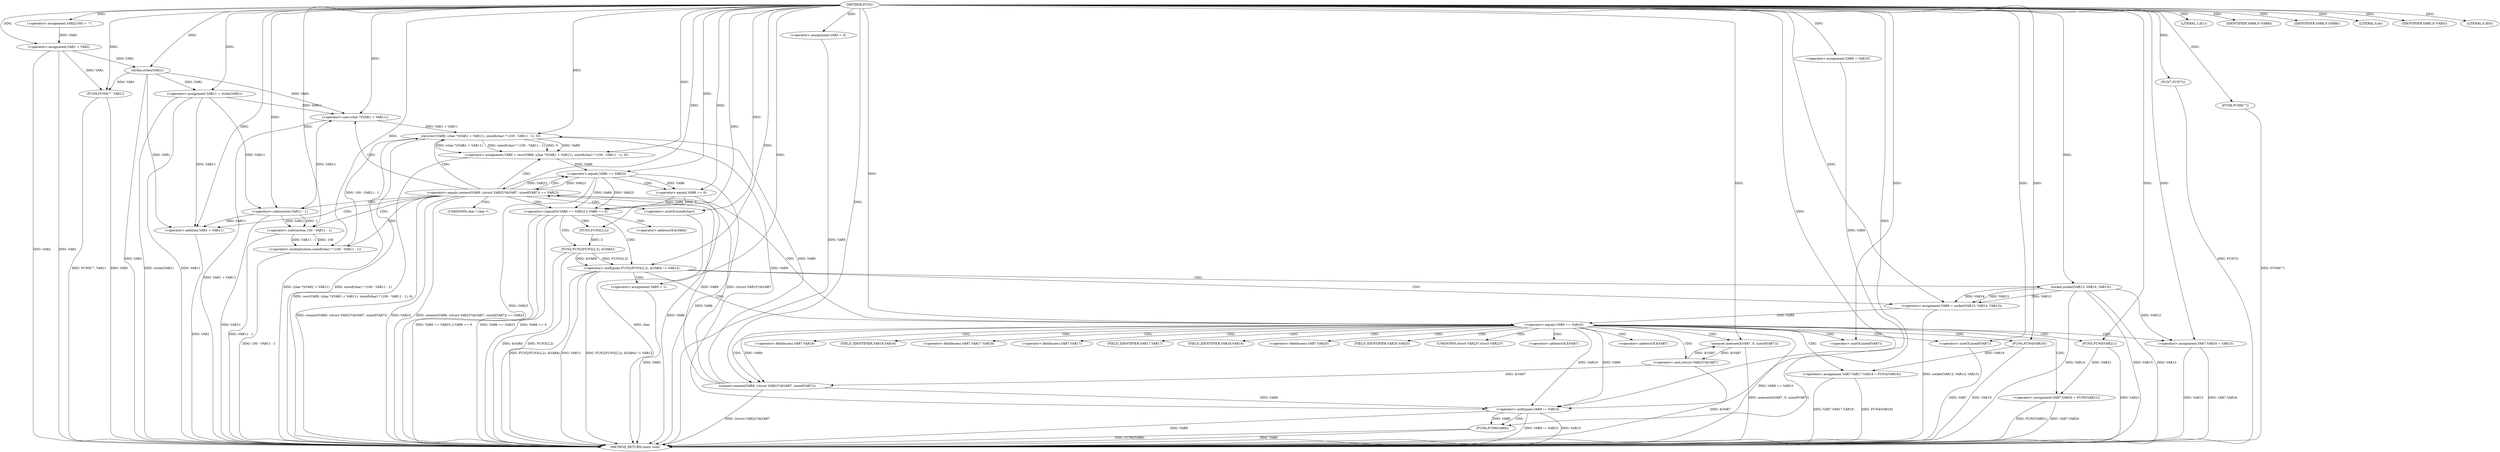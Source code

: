 digraph FUN1 {  
"1000100" [label = "(METHOD,FUN1)" ]
"1000253" [label = "(METHOD_RETURN,static void)" ]
"1000104" [label = "(<operator>.assignment,VAR2[100] = \"\")" ]
"1000107" [label = "(<operator>.assignment,VAR1 = VAR2)" ]
"1000111" [label = "(LITERAL,1,if(1))" ]
"1000116" [label = "(<operator>.assignment,VAR5 = 0)" ]
"1000123" [label = "(<operator>.assignment,VAR9 = VAR10)" ]
"1000127" [label = "(<operator>.assignment,VAR11 = strlen(VAR1))" ]
"1000129" [label = "(strlen,strlen(VAR1))" ]
"1000134" [label = "(<operator>.notEquals,FUN2(FUN3(2,2), &VAR4) != VAR12)" ]
"1000135" [label = "(FUN2,FUN2(FUN3(2,2), &VAR4))" ]
"1000136" [label = "(FUN3,FUN3(2,2))" ]
"1000144" [label = "(<operator>.assignment,VAR5 = 1)" ]
"1000147" [label = "(<operator>.assignment,VAR9 = socket(VAR13, VAR14, VAR15))" ]
"1000149" [label = "(socket,socket(VAR13, VAR14, VAR15))" ]
"1000154" [label = "(<operator>.equals,VAR9 == VAR10)" ]
"1000159" [label = "(memset,memset(&VAR7, 0, sizeof(VAR7)))" ]
"1000163" [label = "(<operator>.sizeOf,sizeof(VAR7))" ]
"1000165" [label = "(<operator>.assignment,VAR7.VAR16 = VAR13)" ]
"1000170" [label = "(<operator>.assignment,VAR7.VAR17.VAR18 = FUN4(VAR19))" ]
"1000176" [label = "(FUN4,FUN4(VAR19))" ]
"1000178" [label = "(<operator>.assignment,VAR7.VAR20 = FUN5(VAR21))" ]
"1000182" [label = "(FUN5,FUN5(VAR21))" ]
"1000185" [label = "(<operator>.equals,connect(VAR9, (struct VAR22*)&VAR7, sizeof(VAR7)) == VAR23)" ]
"1000186" [label = "(connect,connect(VAR9, (struct VAR22*)&VAR7, sizeof(VAR7)))" ]
"1000188" [label = "(<operator>.cast,(struct VAR22*)&VAR7)" ]
"1000192" [label = "(<operator>.sizeOf,sizeof(VAR7))" ]
"1000197" [label = "(<operator>.assignment,VAR6 = recv(VAR9, (char *)(VAR1 + VAR11), sizeof(char) * (100 - VAR11 - 1), 0))" ]
"1000199" [label = "(recv,recv(VAR9, (char *)(VAR1 + VAR11), sizeof(char) * (100 - VAR11 - 1), 0))" ]
"1000201" [label = "(<operator>.cast,(char *)(VAR1 + VAR11))" ]
"1000203" [label = "(<operator>.addition,VAR1 + VAR11)" ]
"1000206" [label = "(<operator>.multiplication,sizeof(char) * (100 - VAR11 - 1))" ]
"1000207" [label = "(<operator>.sizeOf,sizeof(char))" ]
"1000209" [label = "(<operator>.subtraction,100 - VAR11 - 1)" ]
"1000211" [label = "(<operator>.subtraction,VAR11 - 1)" ]
"1000216" [label = "(<operator>.logicalOr,VAR6 == VAR23 || VAR6 == 0)" ]
"1000217" [label = "(<operator>.equals,VAR6 == VAR23)" ]
"1000220" [label = "(<operator>.equals,VAR6 == 0)" ]
"1000226" [label = "(IDENTIFIER,VAR8,if (VAR8))" ]
"1000229" [label = "(IDENTIFIER,VAR8,if (VAR8))" ]
"1000231" [label = "(LITERAL,0,do)" ]
"1000233" [label = "(<operator>.notEquals,VAR9 != VAR10)" ]
"1000237" [label = "(FUN6,FUN6(VAR9))" ]
"1000240" [label = "(IDENTIFIER,VAR5,if (VAR5))" ]
"1000242" [label = "(FUN7,FUN7())" ]
"1000244" [label = "(LITERAL,0,if(0))" ]
"1000246" [label = "(FUN8,FUN8(\"\"))" ]
"1000250" [label = "(FUN9,FUN9(\"\", VAR1))" ]
"1000139" [label = "(<operator>.addressOf,&VAR4)" ]
"1000160" [label = "(<operator>.addressOf,&VAR7)" ]
"1000166" [label = "(<operator>.fieldAccess,VAR7.VAR16)" ]
"1000168" [label = "(FIELD_IDENTIFIER,VAR16,VAR16)" ]
"1000171" [label = "(<operator>.fieldAccess,VAR7.VAR17.VAR18)" ]
"1000172" [label = "(<operator>.fieldAccess,VAR7.VAR17)" ]
"1000174" [label = "(FIELD_IDENTIFIER,VAR17,VAR17)" ]
"1000175" [label = "(FIELD_IDENTIFIER,VAR18,VAR18)" ]
"1000179" [label = "(<operator>.fieldAccess,VAR7.VAR20)" ]
"1000181" [label = "(FIELD_IDENTIFIER,VAR20,VAR20)" ]
"1000189" [label = "(UNKNOWN,struct VAR22*,struct VAR22*)" ]
"1000190" [label = "(<operator>.addressOf,&VAR7)" ]
"1000202" [label = "(UNKNOWN,char *,char *)" ]
  "1000185" -> "1000253"  [ label = "DDG: connect(VAR9, (struct VAR22*)&VAR7, sizeof(VAR7)) == VAR23"] 
  "1000216" -> "1000253"  [ label = "DDG: VAR6 == VAR23 || VAR6 == 0"] 
  "1000217" -> "1000253"  [ label = "DDG: VAR23"] 
  "1000246" -> "1000253"  [ label = "DDG: FUN8(\"\")"] 
  "1000107" -> "1000253"  [ label = "DDG: VAR2"] 
  "1000178" -> "1000253"  [ label = "DDG: FUN5(VAR21)"] 
  "1000159" -> "1000253"  [ label = "DDG: memset(&VAR7, 0, sizeof(VAR7))"] 
  "1000116" -> "1000253"  [ label = "DDG: VAR5"] 
  "1000186" -> "1000253"  [ label = "DDG: (struct VAR22*)&VAR7"] 
  "1000129" -> "1000253"  [ label = "DDG: VAR1"] 
  "1000185" -> "1000253"  [ label = "DDG: connect(VAR9, (struct VAR22*)&VAR7, sizeof(VAR7))"] 
  "1000220" -> "1000253"  [ label = "DDG: VAR6"] 
  "1000185" -> "1000253"  [ label = "DDG: VAR23"] 
  "1000199" -> "1000253"  [ label = "DDG: (char *)(VAR1 + VAR11)"] 
  "1000107" -> "1000253"  [ label = "DDG: VAR1"] 
  "1000237" -> "1000253"  [ label = "DDG: FUN6(VAR9)"] 
  "1000206" -> "1000253"  [ label = "DDG: 100 - VAR11 - 1"] 
  "1000149" -> "1000253"  [ label = "DDG: VAR14"] 
  "1000233" -> "1000253"  [ label = "DDG: VAR9 != VAR10"] 
  "1000165" -> "1000253"  [ label = "DDG: VAR13"] 
  "1000233" -> "1000253"  [ label = "DDG: VAR10"] 
  "1000188" -> "1000253"  [ label = "DDG: &VAR7"] 
  "1000178" -> "1000253"  [ label = "DDG: VAR7.VAR20"] 
  "1000216" -> "1000253"  [ label = "DDG: VAR6 == VAR23"] 
  "1000237" -> "1000253"  [ label = "DDG: VAR9"] 
  "1000199" -> "1000253"  [ label = "DDG: sizeof(char) * (100 - VAR11 - 1)"] 
  "1000134" -> "1000253"  [ label = "DDG: VAR12"] 
  "1000135" -> "1000253"  [ label = "DDG: &VAR4"] 
  "1000165" -> "1000253"  [ label = "DDG: VAR7.VAR16"] 
  "1000149" -> "1000253"  [ label = "DDG: VAR15"] 
  "1000250" -> "1000253"  [ label = "DDG: VAR1"] 
  "1000127" -> "1000253"  [ label = "DDG: strlen(VAR1)"] 
  "1000134" -> "1000253"  [ label = "DDG: FUN2(FUN3(2,2), &VAR4) != VAR12"] 
  "1000217" -> "1000253"  [ label = "DDG: VAR6"] 
  "1000201" -> "1000253"  [ label = "DDG: VAR1 + VAR11"] 
  "1000207" -> "1000253"  [ label = "DDG: char"] 
  "1000147" -> "1000253"  [ label = "DDG: socket(VAR13, VAR14, VAR15)"] 
  "1000170" -> "1000253"  [ label = "DDG: FUN4(VAR19)"] 
  "1000211" -> "1000253"  [ label = "DDG: VAR11"] 
  "1000154" -> "1000253"  [ label = "DDG: VAR9 == VAR10"] 
  "1000197" -> "1000253"  [ label = "DDG: recv(VAR9, (char *)(VAR1 + VAR11), sizeof(char) * (100 - VAR11 - 1), 0)"] 
  "1000134" -> "1000253"  [ label = "DDG: FUN2(FUN3(2,2), &VAR4)"] 
  "1000192" -> "1000253"  [ label = "DDG: VAR7"] 
  "1000209" -> "1000253"  [ label = "DDG: VAR11 - 1"] 
  "1000233" -> "1000253"  [ label = "DDG: VAR9"] 
  "1000135" -> "1000253"  [ label = "DDG: FUN3(2,2)"] 
  "1000242" -> "1000253"  [ label = "DDG: FUN7()"] 
  "1000144" -> "1000253"  [ label = "DDG: VAR5"] 
  "1000216" -> "1000253"  [ label = "DDG: VAR6 == 0"] 
  "1000170" -> "1000253"  [ label = "DDG: VAR7.VAR17.VAR18"] 
  "1000176" -> "1000253"  [ label = "DDG: VAR19"] 
  "1000149" -> "1000253"  [ label = "DDG: VAR13"] 
  "1000127" -> "1000253"  [ label = "DDG: VAR11"] 
  "1000250" -> "1000253"  [ label = "DDG: FUN9(\"\", VAR1)"] 
  "1000182" -> "1000253"  [ label = "DDG: VAR21"] 
  "1000203" -> "1000253"  [ label = "DDG: VAR1"] 
  "1000100" -> "1000104"  [ label = "DDG: "] 
  "1000104" -> "1000107"  [ label = "DDG: VAR2"] 
  "1000100" -> "1000107"  [ label = "DDG: "] 
  "1000100" -> "1000111"  [ label = "DDG: "] 
  "1000100" -> "1000116"  [ label = "DDG: "] 
  "1000100" -> "1000123"  [ label = "DDG: "] 
  "1000129" -> "1000127"  [ label = "DDG: VAR1"] 
  "1000100" -> "1000127"  [ label = "DDG: "] 
  "1000107" -> "1000129"  [ label = "DDG: VAR1"] 
  "1000100" -> "1000129"  [ label = "DDG: "] 
  "1000135" -> "1000134"  [ label = "DDG: FUN3(2,2)"] 
  "1000135" -> "1000134"  [ label = "DDG: &VAR4"] 
  "1000136" -> "1000135"  [ label = "DDG: 2"] 
  "1000100" -> "1000136"  [ label = "DDG: "] 
  "1000100" -> "1000134"  [ label = "DDG: "] 
  "1000100" -> "1000144"  [ label = "DDG: "] 
  "1000149" -> "1000147"  [ label = "DDG: VAR13"] 
  "1000149" -> "1000147"  [ label = "DDG: VAR14"] 
  "1000149" -> "1000147"  [ label = "DDG: VAR15"] 
  "1000100" -> "1000147"  [ label = "DDG: "] 
  "1000100" -> "1000149"  [ label = "DDG: "] 
  "1000147" -> "1000154"  [ label = "DDG: VAR9"] 
  "1000100" -> "1000154"  [ label = "DDG: "] 
  "1000188" -> "1000159"  [ label = "DDG: &VAR7"] 
  "1000100" -> "1000159"  [ label = "DDG: "] 
  "1000100" -> "1000163"  [ label = "DDG: "] 
  "1000149" -> "1000165"  [ label = "DDG: VAR13"] 
  "1000100" -> "1000165"  [ label = "DDG: "] 
  "1000176" -> "1000170"  [ label = "DDG: VAR19"] 
  "1000100" -> "1000176"  [ label = "DDG: "] 
  "1000182" -> "1000178"  [ label = "DDG: VAR21"] 
  "1000100" -> "1000182"  [ label = "DDG: "] 
  "1000186" -> "1000185"  [ label = "DDG: VAR9"] 
  "1000186" -> "1000185"  [ label = "DDG: (struct VAR22*)&VAR7"] 
  "1000154" -> "1000186"  [ label = "DDG: VAR9"] 
  "1000100" -> "1000186"  [ label = "DDG: "] 
  "1000188" -> "1000186"  [ label = "DDG: &VAR7"] 
  "1000159" -> "1000188"  [ label = "DDG: &VAR7"] 
  "1000100" -> "1000192"  [ label = "DDG: "] 
  "1000217" -> "1000185"  [ label = "DDG: VAR23"] 
  "1000100" -> "1000185"  [ label = "DDG: "] 
  "1000199" -> "1000197"  [ label = "DDG: VAR9"] 
  "1000199" -> "1000197"  [ label = "DDG: (char *)(VAR1 + VAR11)"] 
  "1000199" -> "1000197"  [ label = "DDG: sizeof(char) * (100 - VAR11 - 1)"] 
  "1000199" -> "1000197"  [ label = "DDG: 0"] 
  "1000100" -> "1000197"  [ label = "DDG: "] 
  "1000186" -> "1000199"  [ label = "DDG: VAR9"] 
  "1000100" -> "1000199"  [ label = "DDG: "] 
  "1000201" -> "1000199"  [ label = "DDG: VAR1 + VAR11"] 
  "1000129" -> "1000201"  [ label = "DDG: VAR1"] 
  "1000100" -> "1000201"  [ label = "DDG: "] 
  "1000211" -> "1000201"  [ label = "DDG: VAR11"] 
  "1000127" -> "1000201"  [ label = "DDG: VAR11"] 
  "1000129" -> "1000203"  [ label = "DDG: VAR1"] 
  "1000100" -> "1000203"  [ label = "DDG: "] 
  "1000211" -> "1000203"  [ label = "DDG: VAR11"] 
  "1000127" -> "1000203"  [ label = "DDG: VAR11"] 
  "1000206" -> "1000199"  [ label = "DDG: 100 - VAR11 - 1"] 
  "1000100" -> "1000206"  [ label = "DDG: "] 
  "1000100" -> "1000207"  [ label = "DDG: "] 
  "1000209" -> "1000206"  [ label = "DDG: 100"] 
  "1000209" -> "1000206"  [ label = "DDG: VAR11 - 1"] 
  "1000100" -> "1000209"  [ label = "DDG: "] 
  "1000211" -> "1000209"  [ label = "DDG: VAR11"] 
  "1000211" -> "1000209"  [ label = "DDG: 1"] 
  "1000100" -> "1000211"  [ label = "DDG: "] 
  "1000127" -> "1000211"  [ label = "DDG: VAR11"] 
  "1000217" -> "1000216"  [ label = "DDG: VAR6"] 
  "1000217" -> "1000216"  [ label = "DDG: VAR23"] 
  "1000197" -> "1000217"  [ label = "DDG: VAR6"] 
  "1000100" -> "1000217"  [ label = "DDG: "] 
  "1000185" -> "1000217"  [ label = "DDG: VAR23"] 
  "1000220" -> "1000216"  [ label = "DDG: VAR6"] 
  "1000220" -> "1000216"  [ label = "DDG: 0"] 
  "1000217" -> "1000220"  [ label = "DDG: VAR6"] 
  "1000100" -> "1000220"  [ label = "DDG: "] 
  "1000100" -> "1000226"  [ label = "DDG: "] 
  "1000100" -> "1000229"  [ label = "DDG: "] 
  "1000100" -> "1000231"  [ label = "DDG: "] 
  "1000186" -> "1000233"  [ label = "DDG: VAR9"] 
  "1000199" -> "1000233"  [ label = "DDG: VAR9"] 
  "1000154" -> "1000233"  [ label = "DDG: VAR9"] 
  "1000123" -> "1000233"  [ label = "DDG: VAR9"] 
  "1000100" -> "1000233"  [ label = "DDG: "] 
  "1000154" -> "1000233"  [ label = "DDG: VAR10"] 
  "1000233" -> "1000237"  [ label = "DDG: VAR9"] 
  "1000100" -> "1000237"  [ label = "DDG: "] 
  "1000100" -> "1000240"  [ label = "DDG: "] 
  "1000100" -> "1000242"  [ label = "DDG: "] 
  "1000100" -> "1000244"  [ label = "DDG: "] 
  "1000100" -> "1000246"  [ label = "DDG: "] 
  "1000100" -> "1000250"  [ label = "DDG: "] 
  "1000129" -> "1000250"  [ label = "DDG: VAR1"] 
  "1000107" -> "1000250"  [ label = "DDG: VAR1"] 
  "1000134" -> "1000144"  [ label = "CDG: "] 
  "1000134" -> "1000149"  [ label = "CDG: "] 
  "1000134" -> "1000154"  [ label = "CDG: "] 
  "1000134" -> "1000147"  [ label = "CDG: "] 
  "1000154" -> "1000174"  [ label = "CDG: "] 
  "1000154" -> "1000182"  [ label = "CDG: "] 
  "1000154" -> "1000166"  [ label = "CDG: "] 
  "1000154" -> "1000165"  [ label = "CDG: "] 
  "1000154" -> "1000188"  [ label = "CDG: "] 
  "1000154" -> "1000190"  [ label = "CDG: "] 
  "1000154" -> "1000175"  [ label = "CDG: "] 
  "1000154" -> "1000160"  [ label = "CDG: "] 
  "1000154" -> "1000179"  [ label = "CDG: "] 
  "1000154" -> "1000192"  [ label = "CDG: "] 
  "1000154" -> "1000176"  [ label = "CDG: "] 
  "1000154" -> "1000185"  [ label = "CDG: "] 
  "1000154" -> "1000186"  [ label = "CDG: "] 
  "1000154" -> "1000172"  [ label = "CDG: "] 
  "1000154" -> "1000189"  [ label = "CDG: "] 
  "1000154" -> "1000163"  [ label = "CDG: "] 
  "1000154" -> "1000168"  [ label = "CDG: "] 
  "1000154" -> "1000178"  [ label = "CDG: "] 
  "1000154" -> "1000159"  [ label = "CDG: "] 
  "1000154" -> "1000170"  [ label = "CDG: "] 
  "1000154" -> "1000171"  [ label = "CDG: "] 
  "1000154" -> "1000181"  [ label = "CDG: "] 
  "1000185" -> "1000211"  [ label = "CDG: "] 
  "1000185" -> "1000199"  [ label = "CDG: "] 
  "1000185" -> "1000197"  [ label = "CDG: "] 
  "1000185" -> "1000216"  [ label = "CDG: "] 
  "1000185" -> "1000206"  [ label = "CDG: "] 
  "1000185" -> "1000201"  [ label = "CDG: "] 
  "1000185" -> "1000217"  [ label = "CDG: "] 
  "1000185" -> "1000207"  [ label = "CDG: "] 
  "1000185" -> "1000203"  [ label = "CDG: "] 
  "1000185" -> "1000202"  [ label = "CDG: "] 
  "1000185" -> "1000209"  [ label = "CDG: "] 
  "1000216" -> "1000139"  [ label = "CDG: "] 
  "1000216" -> "1000135"  [ label = "CDG: "] 
  "1000216" -> "1000136"  [ label = "CDG: "] 
  "1000216" -> "1000134"  [ label = "CDG: "] 
  "1000217" -> "1000220"  [ label = "CDG: "] 
  "1000233" -> "1000237"  [ label = "CDG: "] 
}

